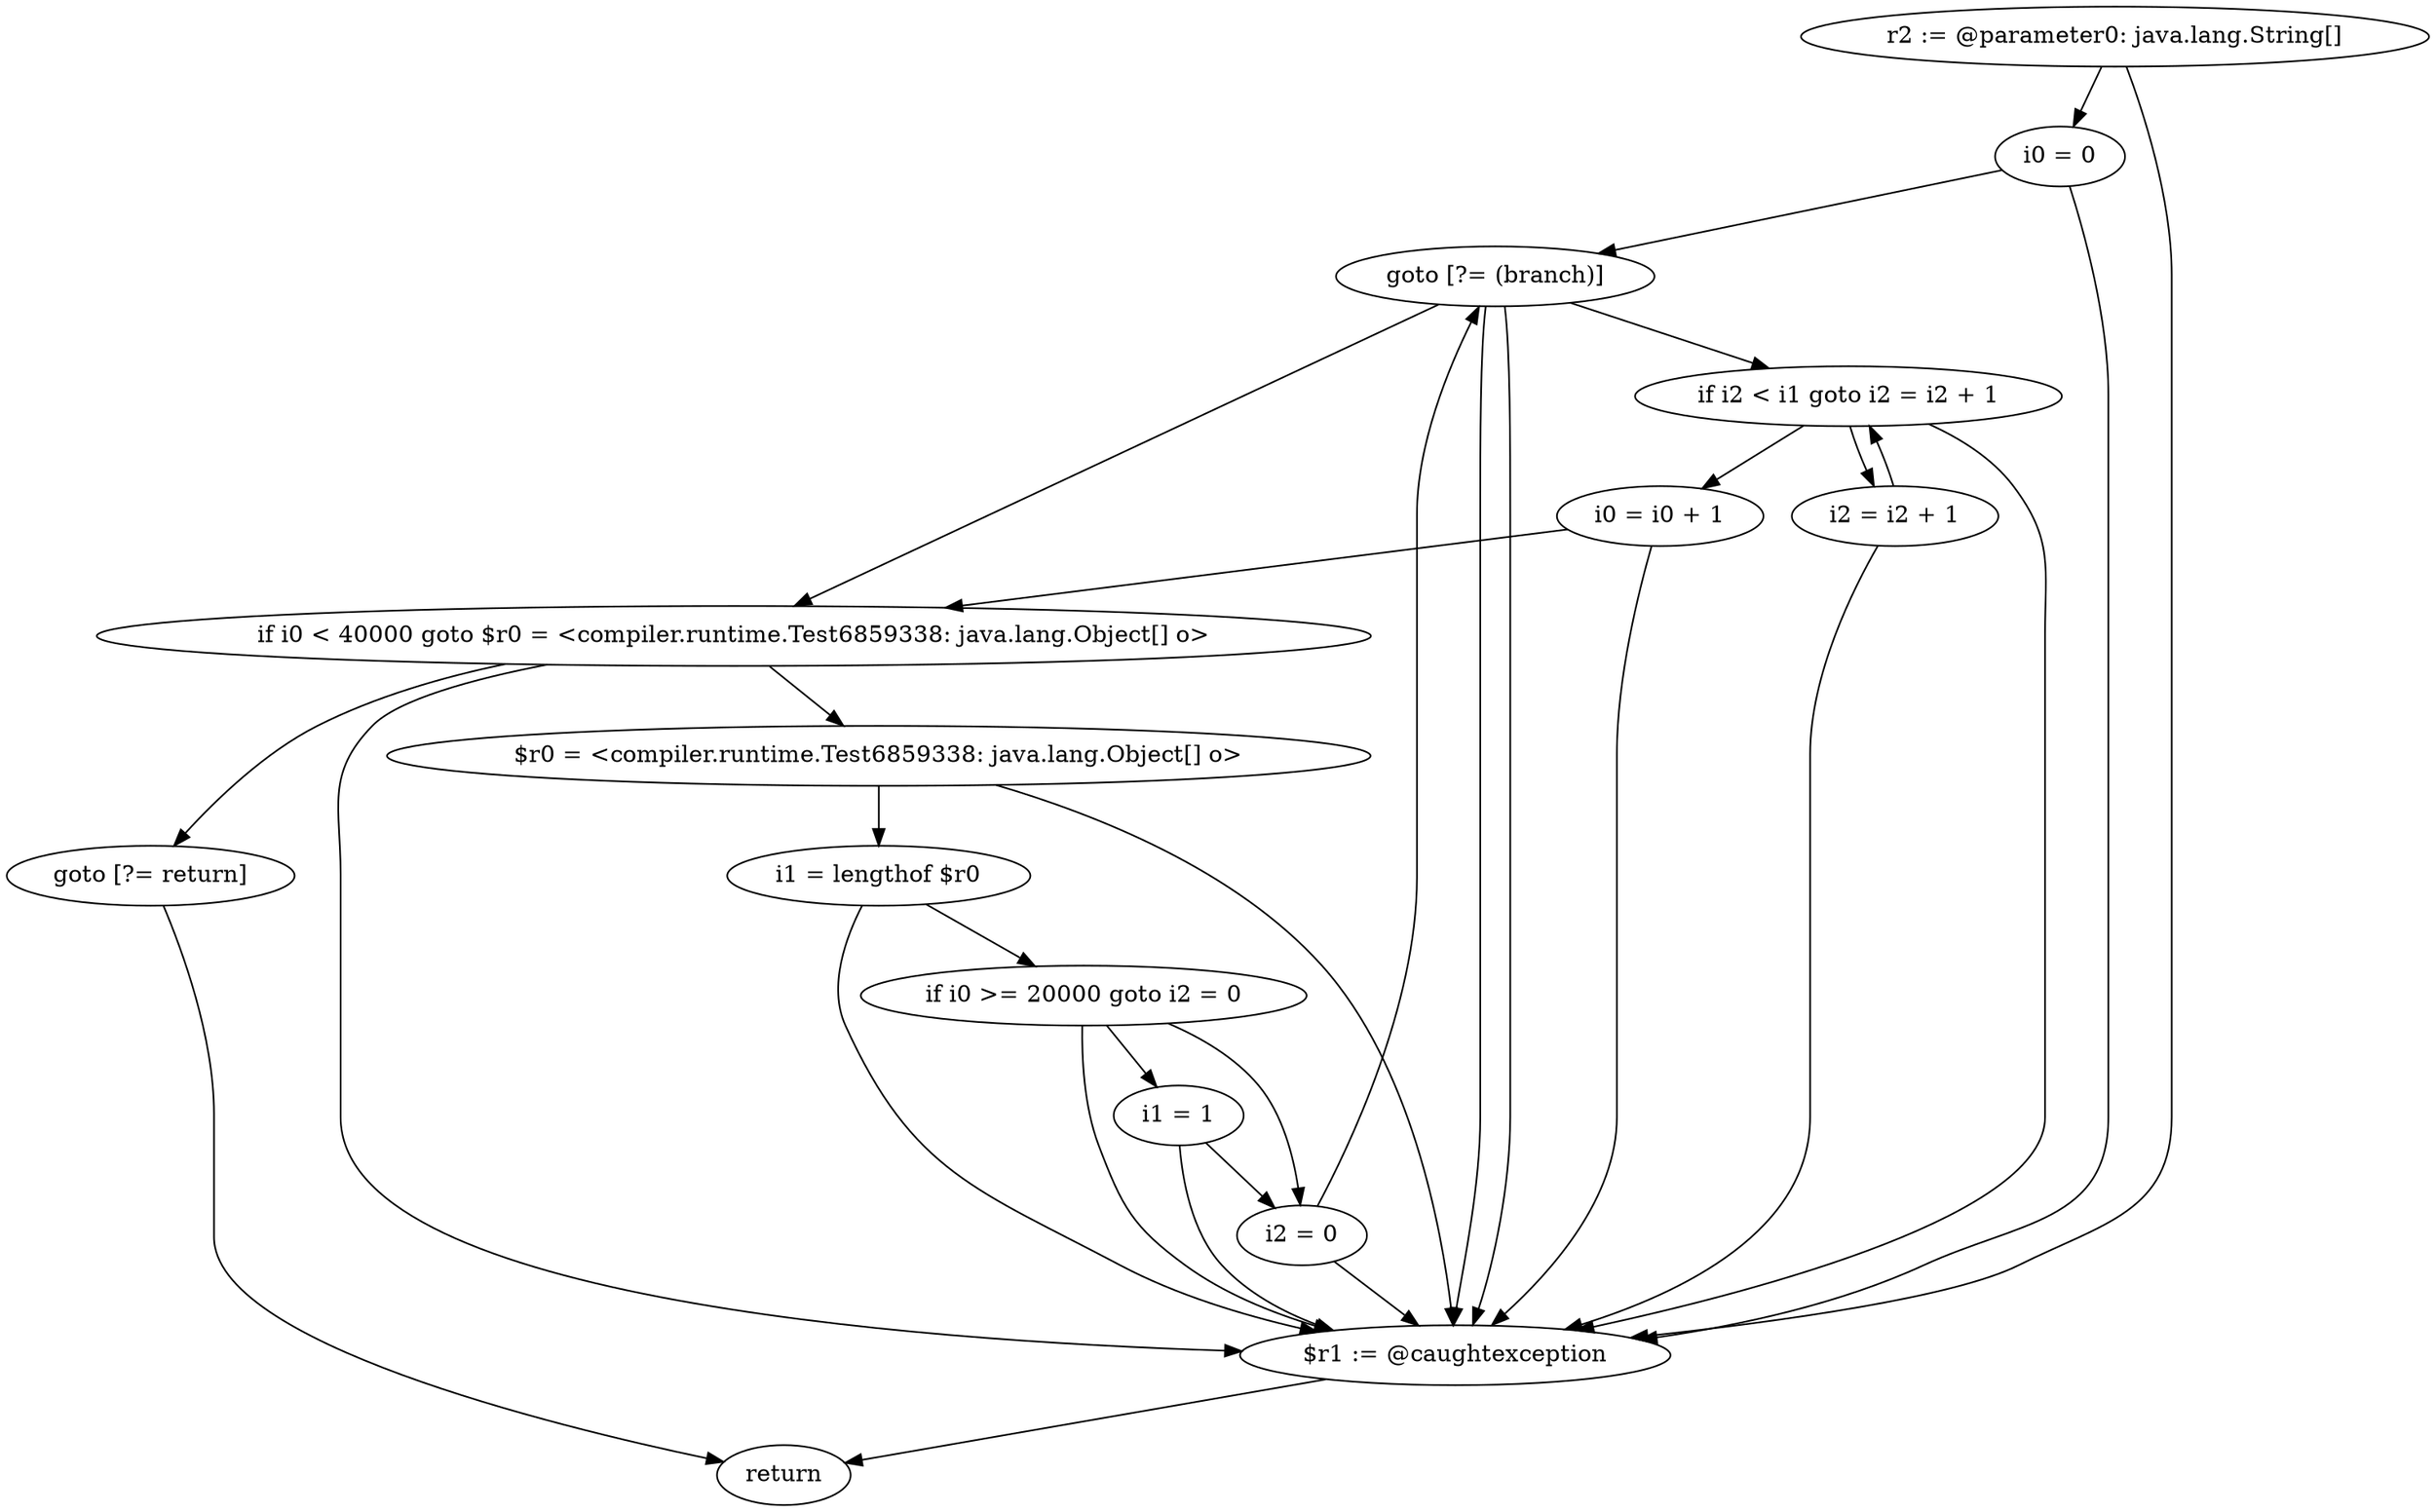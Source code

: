 digraph "unitGraph" {
    "r2 := @parameter0: java.lang.String[]"
    "i0 = 0"
    "goto [?= (branch)]"
    "$r0 = <compiler.runtime.Test6859338: java.lang.Object[] o>"
    "i1 = lengthof $r0"
    "if i0 >= 20000 goto i2 = 0"
    "i1 = 1"
    "i2 = 0"
    "i2 = i2 + 1"
    "if i2 < i1 goto i2 = i2 + 1"
    "i0 = i0 + 1"
    "if i0 < 40000 goto $r0 = <compiler.runtime.Test6859338: java.lang.Object[] o>"
    "goto [?= return]"
    "$r1 := @caughtexception"
    "return"
    "r2 := @parameter0: java.lang.String[]"->"i0 = 0";
    "r2 := @parameter0: java.lang.String[]"->"$r1 := @caughtexception";
    "i0 = 0"->"goto [?= (branch)]";
    "i0 = 0"->"$r1 := @caughtexception";
    "goto [?= (branch)]"->"if i0 < 40000 goto $r0 = <compiler.runtime.Test6859338: java.lang.Object[] o>";
    "goto [?= (branch)]"->"$r1 := @caughtexception";
    "$r0 = <compiler.runtime.Test6859338: java.lang.Object[] o>"->"i1 = lengthof $r0";
    "$r0 = <compiler.runtime.Test6859338: java.lang.Object[] o>"->"$r1 := @caughtexception";
    "i1 = lengthof $r0"->"if i0 >= 20000 goto i2 = 0";
    "i1 = lengthof $r0"->"$r1 := @caughtexception";
    "if i0 >= 20000 goto i2 = 0"->"i1 = 1";
    "if i0 >= 20000 goto i2 = 0"->"i2 = 0";
    "if i0 >= 20000 goto i2 = 0"->"$r1 := @caughtexception";
    "i1 = 1"->"i2 = 0";
    "i1 = 1"->"$r1 := @caughtexception";
    "i2 = 0"->"goto [?= (branch)]";
    "i2 = 0"->"$r1 := @caughtexception";
    "goto [?= (branch)]"->"if i2 < i1 goto i2 = i2 + 1";
    "goto [?= (branch)]"->"$r1 := @caughtexception";
    "i2 = i2 + 1"->"if i2 < i1 goto i2 = i2 + 1";
    "i2 = i2 + 1"->"$r1 := @caughtexception";
    "if i2 < i1 goto i2 = i2 + 1"->"i0 = i0 + 1";
    "if i2 < i1 goto i2 = i2 + 1"->"i2 = i2 + 1";
    "if i2 < i1 goto i2 = i2 + 1"->"$r1 := @caughtexception";
    "i0 = i0 + 1"->"if i0 < 40000 goto $r0 = <compiler.runtime.Test6859338: java.lang.Object[] o>";
    "i0 = i0 + 1"->"$r1 := @caughtexception";
    "if i0 < 40000 goto $r0 = <compiler.runtime.Test6859338: java.lang.Object[] o>"->"goto [?= return]";
    "if i0 < 40000 goto $r0 = <compiler.runtime.Test6859338: java.lang.Object[] o>"->"$r0 = <compiler.runtime.Test6859338: java.lang.Object[] o>";
    "if i0 < 40000 goto $r0 = <compiler.runtime.Test6859338: java.lang.Object[] o>"->"$r1 := @caughtexception";
    "goto [?= return]"->"return";
    "$r1 := @caughtexception"->"return";
}
